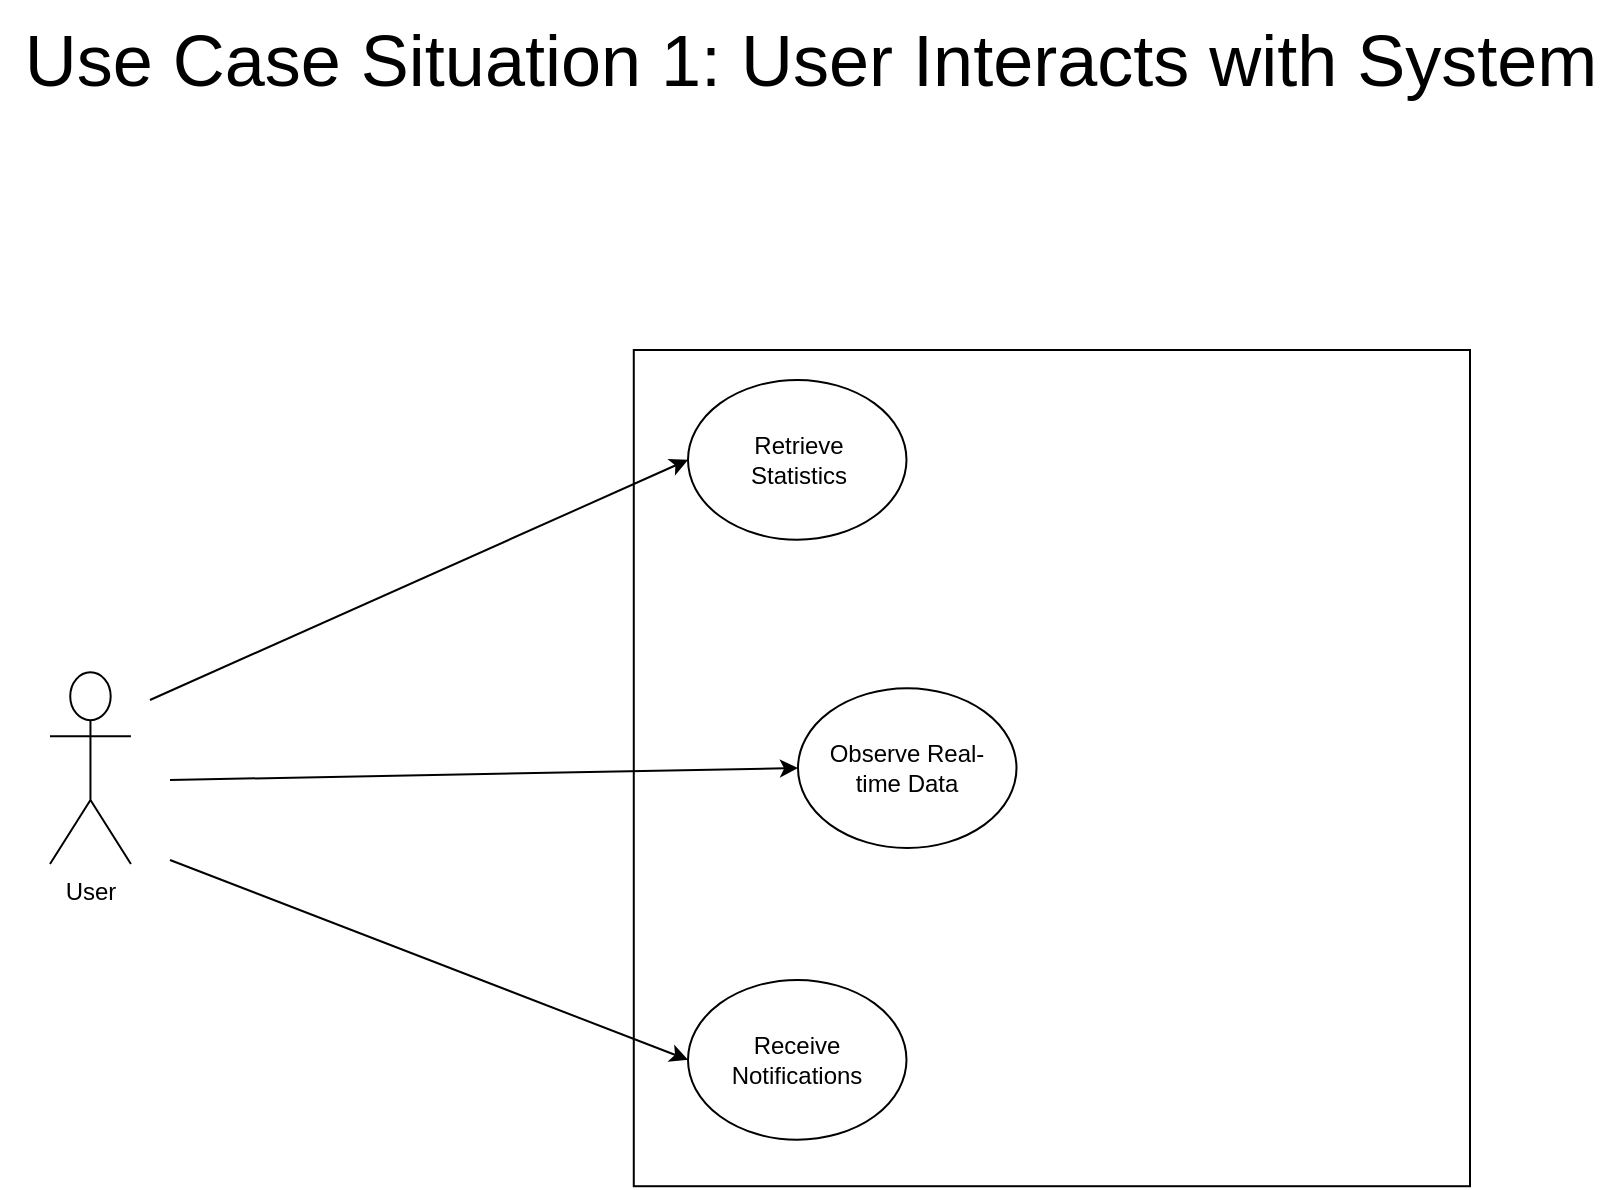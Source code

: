 <mxfile version="26.0.15">
  <diagram name="Page-1" id="XNo7D4F-3YFf2rSW4mvJ">
    <mxGraphModel dx="1674" dy="940" grid="1" gridSize="10" guides="1" tooltips="1" connect="1" arrows="1" fold="1" page="1" pageScale="1" pageWidth="827" pageHeight="1169" math="0" shadow="0">
      <root>
        <mxCell id="0" />
        <mxCell id="1" parent="0" />
        <mxCell id="qZQEL0t76y7wRIoySrma-2" value="&lt;font style=&quot;font-size: 36px;&quot;&gt;Use Case Situation 1: User Interacts with System&lt;/font&gt;" style="text;html=1;align=center;verticalAlign=middle;resizable=0;points=[];autosize=1;strokeColor=none;fillColor=none;" parent="1" vertex="1">
          <mxGeometry x="15" y="40" width="810" height="60" as="geometry" />
        </mxCell>
        <mxCell id="qZQEL0t76y7wRIoySrma-4" value="" style="whiteSpace=wrap;html=1;aspect=fixed;" parent="1" vertex="1">
          <mxGeometry x="331.888" y="215" width="418.112" height="418.112" as="geometry" />
        </mxCell>
        <mxCell id="qZQEL0t76y7wRIoySrma-3" value="User" style="shape=umlActor;verticalLabelPosition=bottom;verticalAlign=top;html=1;outlineConnect=0;" parent="1" vertex="1">
          <mxGeometry x="40" y="376.157" width="40.462" height="95.806" as="geometry" />
        </mxCell>
        <mxCell id="qZQEL0t76y7wRIoySrma-8" value="" style="ellipse;whiteSpace=wrap;html=1;" parent="1" vertex="1">
          <mxGeometry x="359.002" y="229.999" width="109.249" height="79.839" as="geometry" />
        </mxCell>
        <mxCell id="qZQEL0t76y7wRIoySrma-5" value="Retrieve Statistics" style="text;html=1;align=center;verticalAlign=middle;whiteSpace=wrap;rounded=0;" parent="1" vertex="1">
          <mxGeometry x="373.838" y="245.967" width="80.925" height="47.903" as="geometry" />
        </mxCell>
        <mxCell id="qZQEL0t76y7wRIoySrma-9" value="" style="ellipse;whiteSpace=wrap;html=1;" parent="1" vertex="1">
          <mxGeometry x="359.002" y="530.004" width="109.249" height="79.839" as="geometry" />
        </mxCell>
        <mxCell id="qZQEL0t76y7wRIoySrma-10" value="" style="ellipse;whiteSpace=wrap;html=1;" parent="1" vertex="1">
          <mxGeometry x="414.002" y="384.141" width="109.249" height="79.839" as="geometry" />
        </mxCell>
        <mxCell id="qZQEL0t76y7wRIoySrma-6" value="Observe Real-time Data" style="text;html=1;align=center;verticalAlign=middle;whiteSpace=wrap;rounded=0;" parent="1" vertex="1">
          <mxGeometry x="428.164" y="400.108" width="80.925" height="47.903" as="geometry" />
        </mxCell>
        <mxCell id="qZQEL0t76y7wRIoySrma-7" value="Receive Notifications" style="text;html=1;align=center;verticalAlign=middle;whiteSpace=wrap;rounded=0;" parent="1" vertex="1">
          <mxGeometry x="373.164" y="545.972" width="80.925" height="47.903" as="geometry" />
        </mxCell>
        <mxCell id="qZQEL0t76y7wRIoySrma-20" value="" style="endArrow=classic;html=1;rounded=0;entryX=0;entryY=0.5;entryDx=0;entryDy=0;" parent="1" target="qZQEL0t76y7wRIoySrma-8" edge="1">
          <mxGeometry width="50" height="50" relative="1" as="geometry">
            <mxPoint x="90" y="390" as="sourcePoint" />
            <mxPoint x="252.312" y="366.694" as="targetPoint" />
          </mxGeometry>
        </mxCell>
        <mxCell id="qZQEL0t76y7wRIoySrma-21" value="" style="endArrow=classic;html=1;rounded=0;entryX=0;entryY=0.5;entryDx=0;entryDy=0;" parent="1" target="qZQEL0t76y7wRIoySrma-10" edge="1">
          <mxGeometry width="50" height="50" relative="1" as="geometry">
            <mxPoint x="100" y="430" as="sourcePoint" />
            <mxPoint x="373.699" y="310.806" as="targetPoint" />
          </mxGeometry>
        </mxCell>
        <mxCell id="qZQEL0t76y7wRIoySrma-22" value="" style="endArrow=classic;html=1;rounded=0;entryX=0;entryY=0.5;entryDx=0;entryDy=0;" parent="1" target="qZQEL0t76y7wRIoySrma-9" edge="1">
          <mxGeometry width="50" height="50" relative="1" as="geometry">
            <mxPoint x="100" y="470" as="sourcePoint" />
            <mxPoint x="387.187" y="326.774" as="targetPoint" />
          </mxGeometry>
        </mxCell>
      </root>
    </mxGraphModel>
  </diagram>
</mxfile>
